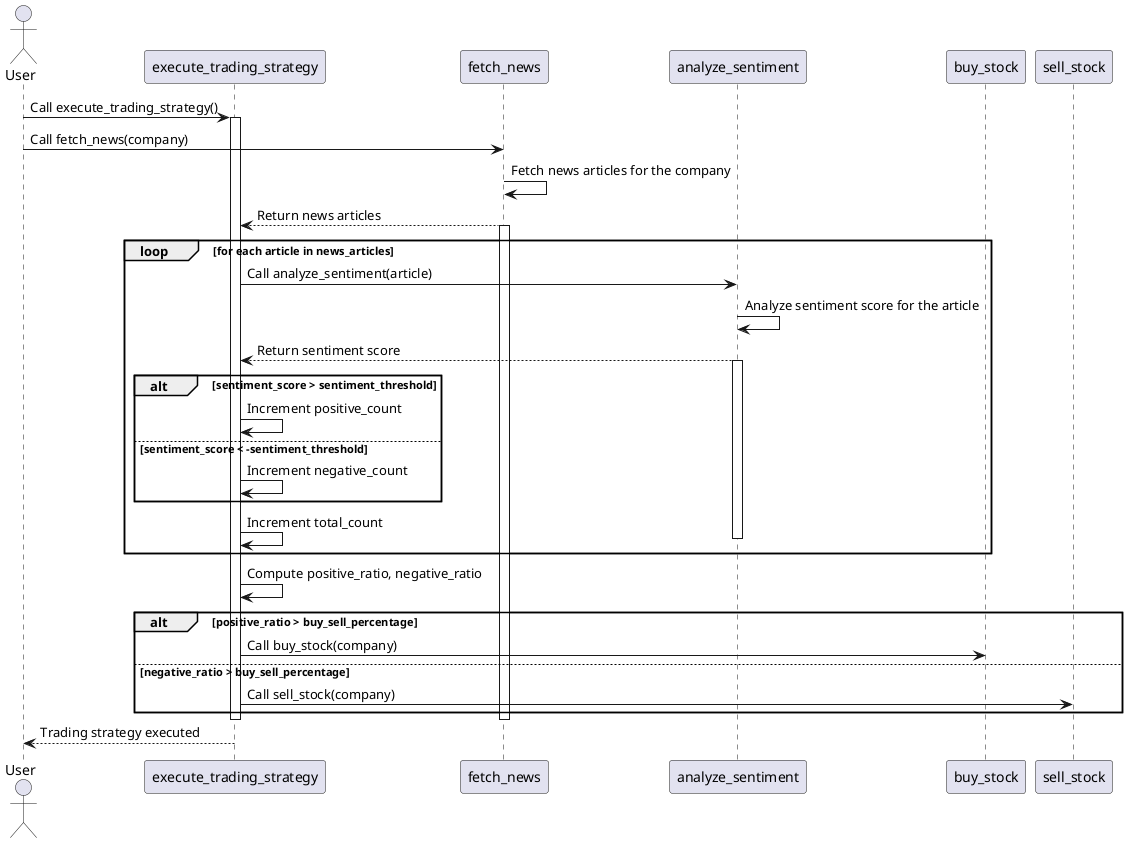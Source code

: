 @startuml
actor User

User -> execute_trading_strategy: Call execute_trading_strategy()

activate execute_trading_strategy

User -> fetch_news: Call fetch_news(company)
fetch_news -> fetch_news: Fetch news articles for the company
fetch_news --> execute_trading_strategy: Return news articles

activate fetch_news

loop for each article in news_articles
  execute_trading_strategy -> analyze_sentiment: Call analyze_sentiment(article)
  analyze_sentiment -> analyze_sentiment: Analyze sentiment score for the article
  analyze_sentiment --> execute_trading_strategy: Return sentiment score

  activate analyze_sentiment

  alt sentiment_score > sentiment_threshold
    execute_trading_strategy -> execute_trading_strategy: Increment positive_count
  else sentiment_score < -sentiment_threshold
    execute_trading_strategy -> execute_trading_strategy: Increment negative_count
  end

  execute_trading_strategy -> execute_trading_strategy: Increment total_count

  deactivate analyze_sentiment
end

execute_trading_strategy -> execute_trading_strategy: Compute positive_ratio, negative_ratio

alt positive_ratio > buy_sell_percentage
  execute_trading_strategy -> buy_stock: Call buy_stock(company)
else negative_ratio > buy_sell_percentage
  execute_trading_strategy -> sell_stock: Call sell_stock(company)
end

deactivate fetch_news
deactivate execute_trading_strategy

execute_trading_strategy --> User: Trading strategy executed
@enduml